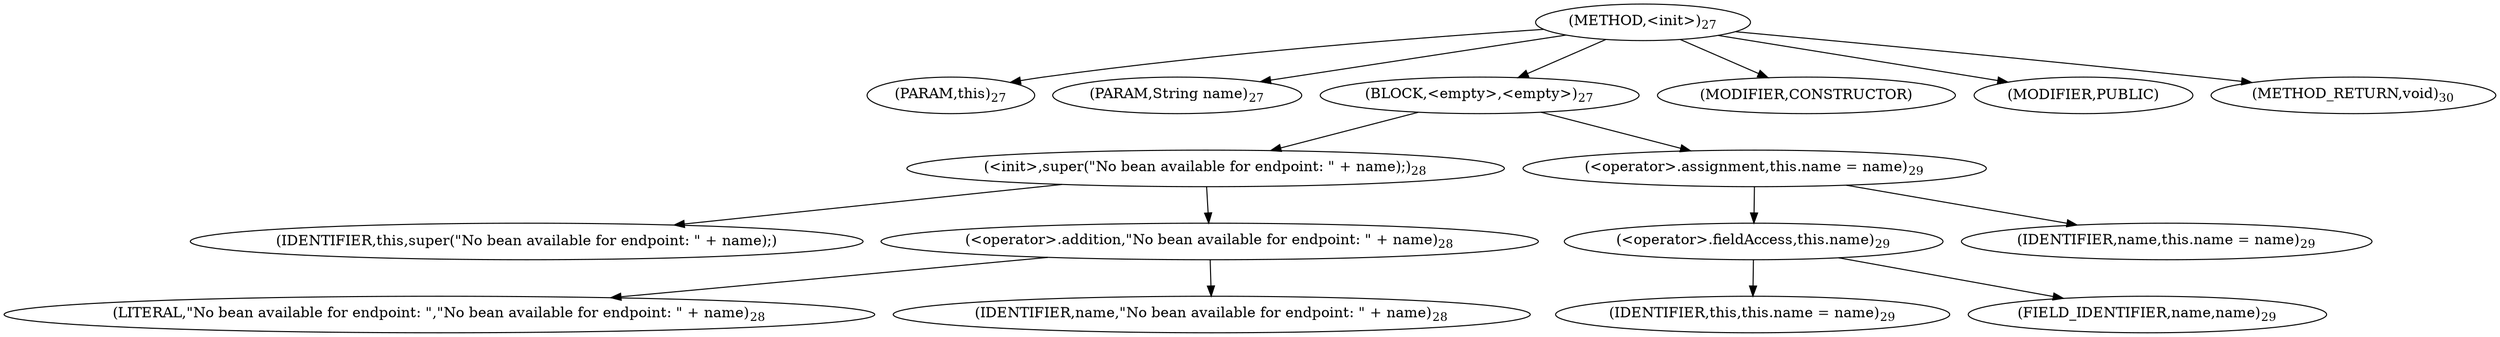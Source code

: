 digraph "&lt;init&gt;" {  
"11" [label = <(METHOD,&lt;init&gt;)<SUB>27</SUB>> ]
"4" [label = <(PARAM,this)<SUB>27</SUB>> ]
"12" [label = <(PARAM,String name)<SUB>27</SUB>> ]
"13" [label = <(BLOCK,&lt;empty&gt;,&lt;empty&gt;)<SUB>27</SUB>> ]
"14" [label = <(&lt;init&gt;,super(&quot;No bean available for endpoint: &quot; + name);)<SUB>28</SUB>> ]
"3" [label = <(IDENTIFIER,this,super(&quot;No bean available for endpoint: &quot; + name);)> ]
"15" [label = <(&lt;operator&gt;.addition,&quot;No bean available for endpoint: &quot; + name)<SUB>28</SUB>> ]
"16" [label = <(LITERAL,&quot;No bean available for endpoint: &quot;,&quot;No bean available for endpoint: &quot; + name)<SUB>28</SUB>> ]
"17" [label = <(IDENTIFIER,name,&quot;No bean available for endpoint: &quot; + name)<SUB>28</SUB>> ]
"18" [label = <(&lt;operator&gt;.assignment,this.name = name)<SUB>29</SUB>> ]
"19" [label = <(&lt;operator&gt;.fieldAccess,this.name)<SUB>29</SUB>> ]
"5" [label = <(IDENTIFIER,this,this.name = name)<SUB>29</SUB>> ]
"20" [label = <(FIELD_IDENTIFIER,name,name)<SUB>29</SUB>> ]
"21" [label = <(IDENTIFIER,name,this.name = name)<SUB>29</SUB>> ]
"22" [label = <(MODIFIER,CONSTRUCTOR)> ]
"23" [label = <(MODIFIER,PUBLIC)> ]
"24" [label = <(METHOD_RETURN,void)<SUB>30</SUB>> ]
  "11" -> "4" 
  "11" -> "12" 
  "11" -> "13" 
  "11" -> "22" 
  "11" -> "23" 
  "11" -> "24" 
  "13" -> "14" 
  "13" -> "18" 
  "14" -> "3" 
  "14" -> "15" 
  "15" -> "16" 
  "15" -> "17" 
  "18" -> "19" 
  "18" -> "21" 
  "19" -> "5" 
  "19" -> "20" 
}
